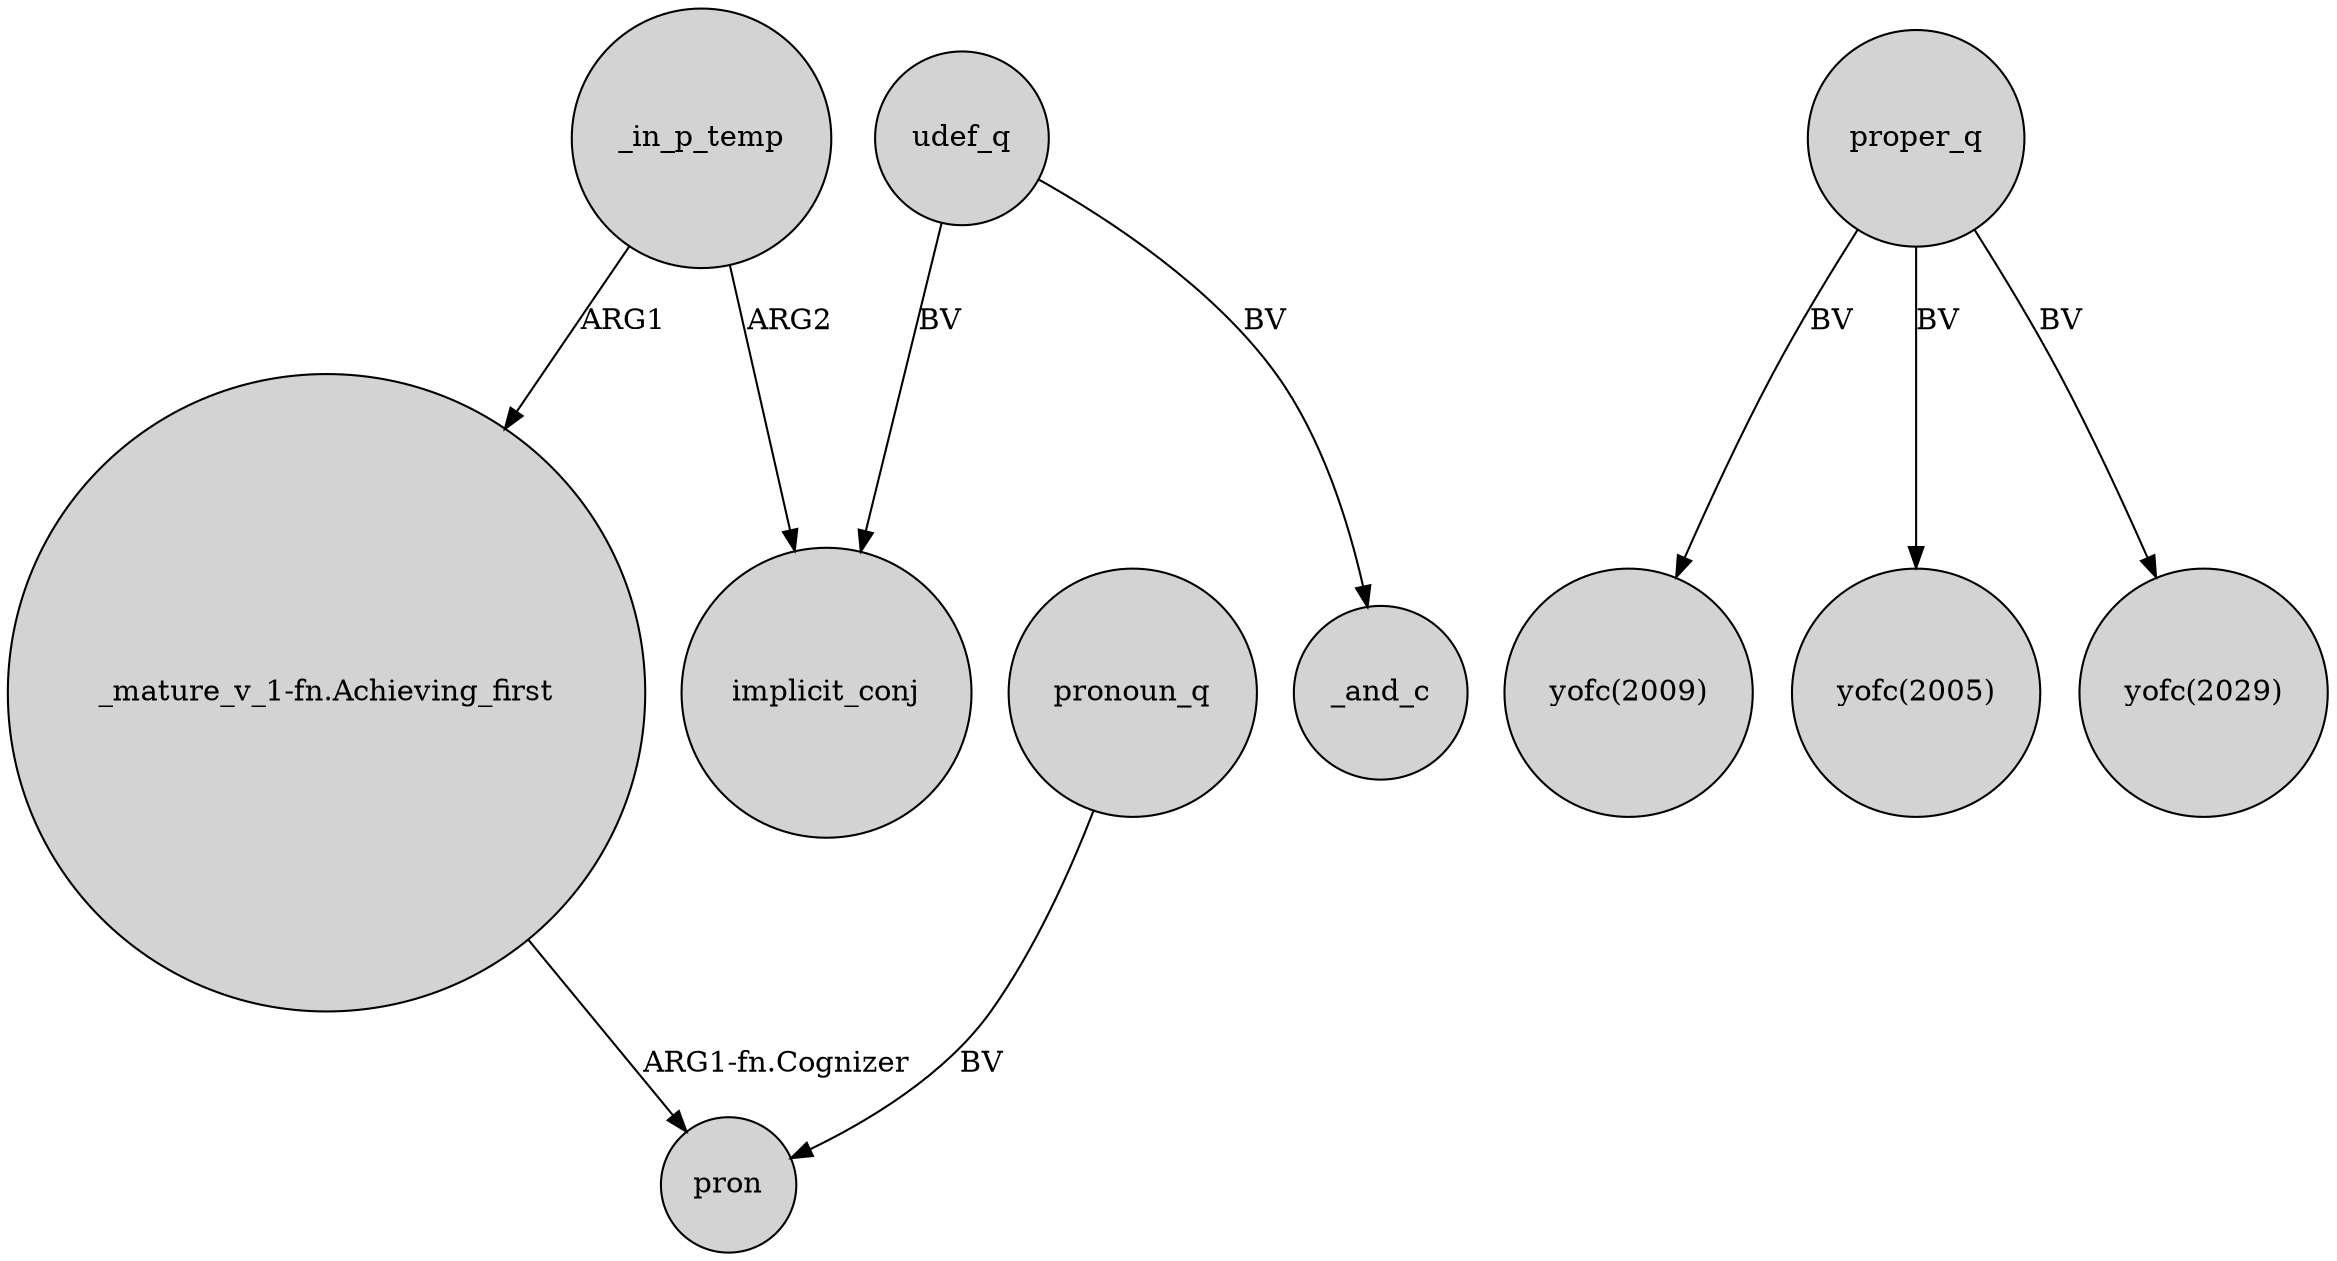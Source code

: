 digraph {
	node [shape=circle style=filled]
	_in_p_temp -> "_mature_v_1-fn.Achieving_first" [label=ARG1]
	proper_q -> "yofc(2009)" [label=BV]
	proper_q -> "yofc(2005)" [label=BV]
	udef_q -> _and_c [label=BV]
	_in_p_temp -> implicit_conj [label=ARG2]
	udef_q -> implicit_conj [label=BV]
	pronoun_q -> pron [label=BV]
	proper_q -> "yofc(2029)" [label=BV]
	"_mature_v_1-fn.Achieving_first" -> pron [label="ARG1-fn.Cognizer"]
}
